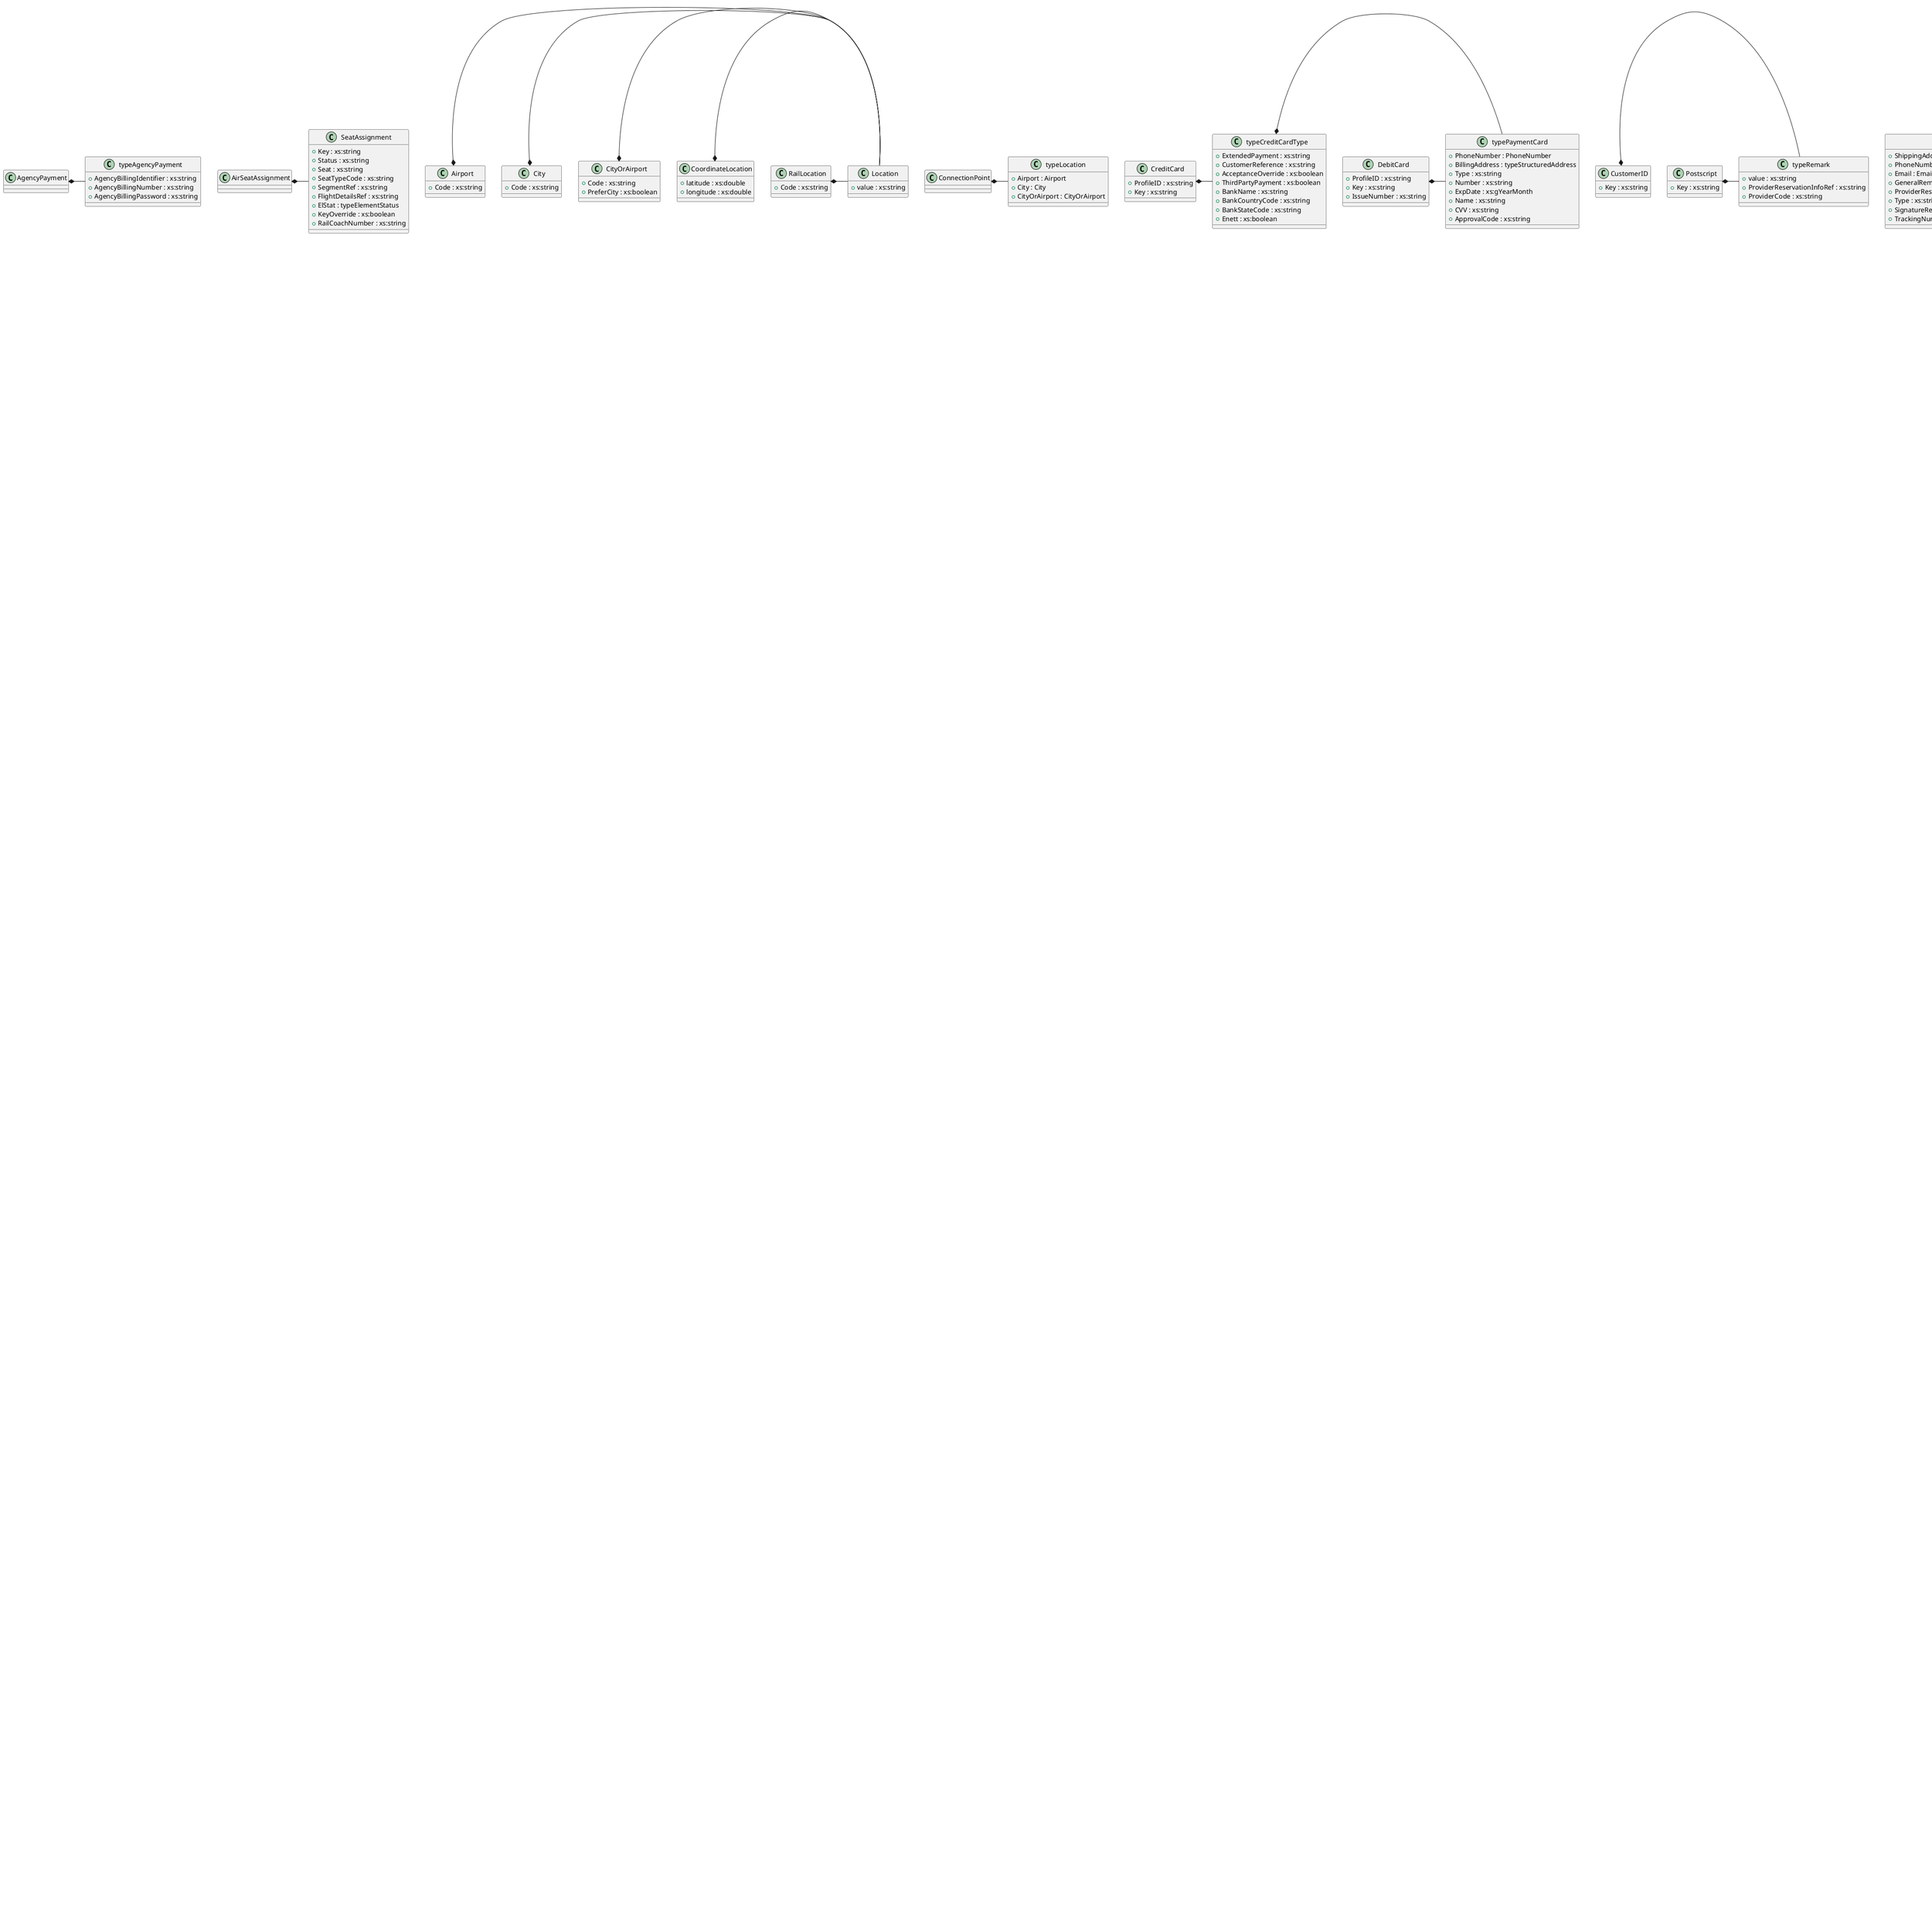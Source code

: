 @startuml

class APIProvider {
    +TransactionType : TransactionType
    +AvailablePseudoCityCode : AvailablePseudoCityCode[]
    +ProviderCode : xs:string
    +SupplierCode : xs:string
    +IATACode : xs:string
}
APIProvider +-- AvailablePseudoCityCode
class AvailablePseudoCityCode {
    +PseudoCityCode : xs:string
}
class ARCPayment {
    +ARCIdentifier : xs:string
    +ARCPassword : xs:string
}
class AccountCode {
    +Code : xs:string
    +ProviderCode : xs:string
    +SupplierCode : xs:string
    +Type : xs:string
}
class AccountInformation {
    +Address : typeStructuredAddress
    +PhoneNumber : PhoneNumber[]
    +AccountName : xs:string
}
class AccountingRemark {
    +ElStat : typeElementStatus
    +KeyOverride : xs:boolean
    +RemarkData : xs:string
    +BookingTravelerRef : xs:string[]
    +Key : xs:string
    +Category : xs:string
    +TypeInGds : xs:string
    +ProviderReservationInfoRef : xs:string
    +ProviderCode : xs:string
    +UseProviderNativeMode : xs:boolean
}
class ActionStatus {
    +ProviderCode : xs:string
    +SupplierCode : xs:string
    +ElStat : typeElementStatus
    +KeyOverride : xs:boolean
    +Remark : Remark
    +Type : xs:string
    +TicketDate : xs:string
    +Key : xs:string
    +ProviderReservationInfoRef : xs:string
    +QueueCategory : xs:string
    +AirportCode : xs:string
    +PseudoCityCode : xs:string
    +AccountCode : xs:string
}
class AddSvc {
    +RFIC : xs:string
    +RFISC : xs:string
    +SvcDescription : xs:string
    +Origin : xs:string
    +Destination : xs:string
    +StartDate : xs:date
}
class AddressRestriction {
    +RequiredField : RequiredField[]
}
class AgencyContactInfo {
    +PhoneNumber : PhoneNumber[]
    +Key : xs:string
}
class AgencyInfo {
    +AgentAction : AgentAction[]
}
class AgencyInformation {
    +Address : typeStructuredAddress
    +Email : Email[]
    +PhoneNumber : PhoneNumber[]
}
class AgencyPayment {
}
AgencyPayment *- typeAgencyPayment
class AgencySellInfo {
    +IataCode : xs:string
    +Country : xs:string
    +CurrencyCode : xs:string
    +ProviderCode : xs:string
    +PseudoCityCode : xs:string
    +CityCode : xs:string
}
class AgentAction {
    +AgentOverride : xs:string
    +ActionType : xs:string
    +AgentCode : xs:string
    +BranchCode : xs:string
    +AgencyCode : xs:string
    +AgentSine : xs:string
    +EventTime : xs:dateTime
}
class AgentIDOverride {
    +SupplierCode : xs:string
    +ProviderCode : xs:string
    +AgentID : xs:string
}
class AgentVoucher {
    +Number : xs:string
}
class AirExchangeInfo {
    +TotalPenaltyTaxInfo : TotalPenaltyTaxInfo
    +PaidTax : typeTax[]
    +TicketFeeInfo : TicketFeeInfo[]
    +Reason : xs:string[]
    +FeeInfo : typeFeeInfo[]
    +TaxInfo : typeTaxInfo[]
    +ExchangeAmount : xs:string
    +BaseFare : xs:string
    +EquivalentBaseFare : xs:string
    +Taxes : xs:string
    +ChangeFee : xs:string
    +ForfeitAmount : xs:string
    +Refundable : xs:boolean
    +Exchangeable : xs:boolean
    +FirstClassUpgrade : xs:boolean
    +TicketByDate : xs:string
    +PricingTag : xs:string
    +EquivalentChangeFee : xs:string
    +EquivalentExchangeAmount : xs:string
    +AddCollection : xs:string
    +ResidualValue : xs:string
    +TotalResidualValue : xs:string
    +OriginalFlightValue : xs:string
    +FlownSegmentValue : xs:string
    +BulkTicketAdvisory : xs:boolean
    +FarePull : typeFarePull
    +PassengerTypeCode : xs:string
    +PassengerCount : xs:integer
    +FormOfRefund : typeFormOfRefund
    +Refund : xs:string
}
AirExchangeInfo +-- TotalPenaltyTaxInfo
class TotalPenaltyTaxInfo {
    +PenaltyTaxInfo : typeTax[]
    +TotalPenaltyTax : xs:string
}
AirExchangeInfo +-- TicketFeeInfo
class TicketFeeInfo {
    +Base : xs:string
    +Tax : xs:string
    +Total : xs:string
}
class AirSearchParameters {
    +NoAdvancePurchase : xs:boolean
    +RefundableFares : xs:boolean
    +NonPenaltyFares : xs:boolean
    +UnRestrictedFares : xs:boolean
}
class AirSeatAssignment {
}
AirSeatAssignment *- SeatAssignment
class Airport {
    +Code : xs:string
}
Airport *- Location
class AppliedProfile {
    +ElStat : typeElementStatus
    +KeyOverride : xs:boolean
    +Key : xs:string
    +TravelerID : xs:string
    +TravelerName : xs:string
    +AccountID : xs:string
    +AccountName : xs:string
    +ImmediateParentID : xs:string
    +ImmediateParentName : xs:string
}
class Auxdata {
    +Entry : Entry[]
}
Auxdata +-- Entry
class Entry {
    +Reason : xs:string
    +Description : xs:string
}
class BSPPayment {
    +BSPIdentifier : xs:string
    +BSPPassword : xs:string
}
class BaseAsyncProviderSpecificResponse {
    +ProviderCode : xs:string
    +MoreResults : xs:boolean
}
class BaseReservation {
    +AccountingRemark : AccountingRemark[]
    +GeneralRemark : GeneralRemark[]
    +Restriction : Restriction[]
    +PassiveInfo : PassiveInfo
    +LocatorCode : xs:string
    +CreateDate : xs:string
    +ModifiedDate : xs:string
    +CustomerNumber : xs:string
}
class BillingPointOfSaleInfo {
    +OriginApplication : xs:string
    +CIDBNumber : xs:integer
}
class BookingDates {
    +CheckInDate : xs:date
    +CheckOutDate : xs:date
}
class BookingSource {
    +Code : xs:string
    +Type : xs:string
}
class BookingTraveler {
    +ElStat : typeElementStatus
    +KeyOverride : xs:boolean
    +Key : xs:string
    +TravelerType : xs:string
    +Age : xs:integer
    +VIP : xs:boolean
    +DOB : xs:date
    +Gender : xs:string
    +Nationality : xs:string
    +EmergencyInfo : xs:string
    +Address : typeStructuredAddress[]
    +DriversLicense : DriversLicense[]
    +AppliedProfile : AppliedProfile[]
    +CustomizedNameData : CustomizedNameData[]
    +TravelComplianceData : TravelComplianceData[]
    +TravelInfo : TravelInfo
    +BookingTravelerName : BookingTravelerName
    +DeliveryInfo : DeliveryInfo[]
    +PhoneNumber : PhoneNumber[]
    +Email : Email[]
    +LoyaltyCard : LoyaltyCard[]
    +DiscountCard : DiscountCard[]
    +SSR : SSR[]
    +NameRemark : NameRemark[]
    +AirSeatAssignment : AirSeatAssignment[]
    +RailSeatAssignment : RailSeatAssignment[]
    +NameNumber : xs:string
}
class BookingTravelerInfo {
    +BookingTravelerName : BookingTravelerName
    +NameRemark : NameRemark
    +DOB : xs:date
    +TravelInfo : TravelInfo
    +Email : Email
    +PhoneNumber : PhoneNumber
    +Address : typeStructuredAddress
    +EmergencyInfo : xs:string
    +DeliveryInfo : DeliveryInfo
    +Age : xs:integer
    +CustomizedNameData : CustomizedNameData
    +AppliedProfile : AppliedProfile
    +Key : xs:string
    +TravelerType : xs:string
    +Gender : xs:string
}
class BookingTravelerInformation {
    +Name : Name
    +BookingTravelerRef : xs:string
}
class BookingTravelerName {
    +Prefix : xs:string
    +First : xs:string
    +Middle : xs:string
    +Last : xs:string
    +Suffix : xs:string
}
class BookingTravelerRef {
    +LoyaltyCardRef : LoyaltyCardRef[]
    +DriversLicenseRef : DriversLicenseRef
    +DiscountCardRef : DiscountCardRef[]
    +PaymentRef : PaymentRef[]
    +Key : xs:string
}
class CabinClass {
    +Type : xs:string
}
class CardRestriction {
    +RequiredField : RequiredField[]
    +Code : xs:string
    +Name : xs:string
}
class Carrier {
    +Code : xs:string
}
class Certificate {
    +Number : xs:string
    +Amount : xs:string
    +DiscountAmount : xs:string
    +DiscountPercentage : xs:integer
    +NotValidBefore : xs:date
    +NotValidAfter : xs:date
}
class Characteristic {
    +SeatType : xs:string
    +SeatDescription : xs:string
    +SeatValue : xs:string
    +SeatValueDescription : xs:string
}
class Check {
    +MICRNumber : xs:string
    +RoutingNumber : xs:string
    +AccountNumber : xs:string
    +CheckNumber : xs:string
}
class City {
    +Code : xs:string
}
City *- Location
class CityOrAirport {
    +Code : xs:string
    +PreferCity : xs:boolean
}
CityOrAirport *- Location
class Commission {
    +Key : xs:string
    +Level : typeCommissionLevel
    +Type : typeCommissionType
    +Modifier : typeCommissionModifier
    +Amount : xs:string
    +Value : xs:string
    +Percentage : xs:string
    +BookingTravelerRef : xs:string
    +CommissionOverride : xs:boolean
}
class CommissionRemark {
    +ElStat : typeElementStatus
    +KeyOverride : xs:boolean
    +ProviderReservationLevel : ProviderReservationLevel
    +PassengerTypeLevel : PassengerTypeLevel[]
    +Key : xs:string
    +ProviderReservationInfoRef : xs:string
    +ProviderCode : xs:string
}
CommissionRemark +-- ProviderReservationLevel
class ProviderReservationLevel {
    +Amount : xs:string
    +Percentage : xs:string
    +CommissionCap : xs:string
}
CommissionRemark +-- PassengerTypeLevel
class PassengerTypeLevel {
    +Amount : xs:string
    +Percentage : xs:string
    +CommissionCap : xs:string
    +TravelerType : xs:string
}
class ConnectionPoint {
}
ConnectionPoint *- typeLocation
class ConsolidatorRemark {
    +ElStat : typeElementStatus
    +KeyOverride : xs:boolean
    +PseudoCityCode : PseudoCityCode[]
    +Key : xs:string
    +ProviderReservationInfoRef : xs:string
    +ProviderCode : xs:string
}
class ContinuityCheckOverride {
    +value : xs:string
    +Key : xs:string
}
class CoordinateLocation {
    +latitude : xs:double
    +longitude : xs:double
}
CoordinateLocation *- Location
class CorporateDiscountID {
    +value : xs:string
    +NegotiatedRateCode : xs:boolean
}
class Credentials {
    +UserId : xs:string
}
class CreditCard {
    +ProfileID : xs:string
    +Key : xs:string
}
CreditCard *- typeCreditCardType
class CreditCardAuth {
    +Key : xs:string
    +PaymentRef : xs:string
    +TransId : xs:string
    +Number : xs:string
    +Amount : xs:string
    +AuthCode : xs:string
    +AuthResultCode : xs:string
    +AVSResultCode : xs:string
    +Message : xs:string
    +ProviderReservationInfoRef : xs:string
    +FormOfPaymentRef : xs:string
}
class CustomProfileInformation {
    +value : xs:string
}
class CustomerID {
    +Key : xs:string
}
CustomerID *- typeRemark
class CustomizedNameData {
    +value : xs:string
    +Key : xs:string
    +ProviderReservationInfoRef : xs:string
}
class DebitCard {
    +ProfileID : xs:string
    +Key : xs:string
    +IssueNumber : xs:string
}
DebitCard *- typePaymentCard
class DeliveryInfo {
    +ShippingAddress : ShippingAddress
    +PhoneNumber : PhoneNumber
    +Email : Email
    +GeneralRemark : GeneralRemark[]
    +ProviderReservationInfoRef : ProviderReservationInfoRef[]
    +Type : xs:string
    +SignatureRequired : xs:string
    +TrackingNumber : xs:string
}
DeliveryInfo +-- ShippingAddress
class ShippingAddress {
}
ShippingAddress *- typeStructuredAddress
class DirectPayment {
    +Text : xs:string
}
class DiscountCard {
    +ElStat : typeElementStatus
    +KeyOverride : xs:boolean
    +Key : xs:string
    +Code : xs:string
    +Description : xs:string
    +Number : xs:string
}
class DiscountCardRef {
    +Key : xs:string
}
class Distance {
    +Units : xs:string
    +Value : xs:integer
    +Direction : xs:string
}
class DriversLicense {
    +ElStat : typeElementStatus
    +KeyOverride : xs:boolean
    +Key : xs:string
    +LicenseNumber : xs:string
}
class DriversLicenseRef {
    +Key : xs:string
}
class Email {
    +ElStat : typeElementStatus
    +KeyOverride : xs:boolean
    +ProviderReservationInfoRef : ProviderReservationInfoRef[]
    +Key : xs:string
    +Type : xs:string
    +Comment : xs:string
    +EmailID : xs:string
}
class EmailNotification {
    +EmailRef : xs:string[]
    +Recipients : xs:string
}
class Endorsement {
    +Value : xs:string
}
class EnettVan {
    +MinPercentage : xs:nonNegativeInteger
    +MaxPercentage : xs:nonNegativeInteger
    +ExpiryDays : xs:duration
    +MultiUse : xs:boolean
}
class ExchangedCoupon {
    +TicketNumber : xs:string
    +CouponNumber : xs:string
}
class FileFinishingInfo {
    +ShopInformation : ShopInformation
    +PolicyInformation : PolicyInformation[]
    +AccountInformation : AccountInformation
    +AgencyInformation : AgencyInformation
    +TravelerInformation : TravelerInformation[]
    +CustomProfileInformation : CustomProfileInformation
}
class FormOfPayment {
    +CreditCard : CreditCard
    +DebitCard : DebitCard
    +EnettVan : EnettVan
    +ElStat : typeElementStatus
    +KeyOverride : xs:boolean
    +Certificate : Certificate
    +TicketNumber : TicketNumber
    +Check : Check
    +Requisition : Requisition
    +MiscFormOfPayment : MiscFormOfPayment
    +AgencyPayment : AgencyPayment
    +UnitedNations : UnitedNations
    +DirectPayment : DirectPayment
    +AgentVoucher : AgentVoucher
    +PaymentAdvice : PaymentAdvice
    +ProviderReservationInfoRef : typeFormOfPaymentPNRReference[]
    +SegmentRef : typeGeneralReference[]
    +BSPPayment : BSPPayment
    +ARCPayment : ARCPayment
    +Key : xs:string
    +Type : xs:string
    +FulfillmentType : xs:string
    +FulfillmentLocation : xs:string
    +FulfillmentIDType : typeFulfillmentIDType
    +FulfillmentIDNumber : xs:string
    +IsAgentType : xs:boolean
    +AgentText : xs:string
    +ReuseFOP : xs:string
    +ExternalReference : xs:string
    +Reusable : xs:boolean
    +ProfileID : xs:string
    +ProfileKey : xs:string
}
class FormOfPaymentRef {
    +Key : xs:string
}
class FormattedTextTextType {
    +value : xs:string
    +Formatted : xs:boolean
    +Language : xs:language
    +TextFormat : xs:NMTOKEN
}
class GeneralRemark {
    +ProviderCode : xs:string
    +SupplierCode : xs:string
    +ElStat : typeElementStatus
    +KeyOverride : xs:boolean
    +RemarkData : xs:string
    +BookingTravelerRef : xs:string[]
    +Key : xs:string
    +Category : xs:string
    +TypeInGds : xs:string
    +SupplierType : typeProduct
    +ProviderReservationInfoRef : xs:string
    +Direction : typeDirection
    +CreateDate : xs:dateTime
    +UseProviderNativeMode : xs:boolean
}
class Group {
    +ElStat : typeElementStatus
    +KeyOverride : xs:boolean
    +Name : Name
    +DeliveryInfo : DeliveryInfo
    +PhoneNumber : PhoneNumber[]
    +SSRRef : SSRRef[]
    +Address : typeStructuredAddress
    +BookingTravelerRef : BookingTravelerRef[]
    +Key : xs:string
    +TravelerType : xs:string
    +GroupSize : xs:positiveInteger
}
Group +-- Name
class Name {
    +value : xs:string
}
Group +-- SSRRef
class SSRRef {
    +Key : xs:string
}
Group +-- BookingTravelerRef
class BookingTravelerRef {
    +Key : xs:string
}
class Guarantee {
    +ElStat : typeElementStatus
    +KeyOverride : xs:boolean
    +CreditCard : CreditCard
    +OtherGuaranteeInfo : OtherGuaranteeInfo
    +Type : xs:string
    +Key : xs:string
    +ReuseFOP : xs:string
    +ExternalReference : xs:string
    +Reusable : xs:boolean
}
class GuaranteeType {
    +value : xs:string
}
class HostToken {
    +ElStat : typeElementStatus
    +KeyOverride : xs:boolean
    +value : xs:string
    +Host : xs:string
    +Key : xs:string
}
class HostTokenList {
    +HostToken : HostToken[]
}
class IncludedInBase {
    +Amount : xs:string
}
class IndustryStandardSSR {
    +Code : xs:string
}
class InvoiceData {
    +BookingTravelerInformation : BookingTravelerInformation[]
    +Key : xs:string
    +InvoiceNumber : xs:string
    +IssueDate : xs:dateTime
    +ProviderReservationInfoRef : xs:string
}
class InvoiceRemark {
    +AirSegmentRef : typeSegmentRef
    +HotelReservationRef : typeNonAirReservationRef
    +VehicleReservationRef : typeNonAirReservationRef
    +PassiveSegmentRef : typeSegmentRef
}
InvoiceRemark *- typeAssociatedRemark
class KeyMapping {
    +ElementName : xs:string
    +OriginalKey : xs:string
    +NewKey : xs:string
}
class Keyword {
}
Keyword *- typeKeyword
class LinkedUniversalRecord {
    +ElStat : typeElementStatus
    +KeyOverride : xs:boolean
    +LocatorCode : xs:string
    +Key : xs:string
}
class Location {
    +value : xs:string
}
class LocationAddress {
}
LocationAddress *- typeStructuredAddress
class LocatorCode {
    +value : xs:string
}
class LoyaltyCard {
    +ProviderReservationSpecificInfo : typeProviderReservationSpecificInfo[]
    +ElStat : typeElementStatus
    +KeyOverride : xs:boolean
    +Key : xs:string
    +SupplierCode : xs:string
    +AllianceLevel : xs:string
    +MembershipProgram : xs:string
    +CardNumber : xs:string
    +Status : xs:string
    +MembershipStatus : xs:string
    +FreeText : xs:string
    +SupplierType : typeProduct
    +Level : xs:string
    +PriorityCode : xs:string
    +VendorLocationRef : xs:string
}
class LoyaltyCardRef {
    +Key : xs:string
}
class LoyaltyProgram {
    +ElStat : typeElementStatus
    +KeyOverride : xs:boolean
    +Key : xs:string
    +SupplierCode : xs:string
    +AllianceLevel : xs:string
    +MembershipProgram : xs:string
    +Level : xs:string
}
class MCO {
    +FormOfPayment : FormOfPayment[]
    +Endorsement : Endorsement
    +MCOExchangeInfo : MCOExchangeInfo
    +MCOFeeInfo : MCOFeeInfo
    +MCORemark : MCORemark[]
    +MCOPriceData : MCOPriceData
    +StockControl : StockControl[]
    +MCOText : MCOText[]
    +TicketType : xs:string
    +TicketNumber : xs:string
    +MCOIssued : xs:boolean
    +MCOIssueDate : xs:dateTime
    +MCODocNum : xs:string
    +IssueReasonCode : xs:string
    +PlatingCarrier : xs:string
    +TourOperator : xs:string
    +Location : xs:string
    +TourCode : xs:string
    +ProviderCode : xs:string
    +ProviderLocatorCode : xs:string
    +PseudoCityCode : xs:string
    +ExpiryDate : xs:date
}
MCO *- MCOInformation
class MCOExchangeInfo {
    +FormOfPayment : FormOfPayment
    +ExchangedCoupon : ExchangedCoupon[]
    +OriginalTicketNumber : xs:string
    +OriginalCityCode : xs:string
    +OriginalTicketDate : xs:date
    +IATACode : xs:string
}
class MCOFeeInfo {
    +Amount : xs:string
    +Percentage : xs:string
    +FeeAppliesToInd : xs:string
}
class MCOInformation {
    +PassengerInfo : PassengerInfo[]
    +MCONumber : xs:string
    +Status : xs:string
    +MCOType : xs:string
}
class MCOPriceData {
    +TaxInfo : typeTaxInfo[]
    +Commission : Commission
    +MCOAmount : xs:string
    +MCOEquivalentFare : xs:string
    +MCOTotalAmount : xs:string
}
MCOPriceData +-- Commission
class Commission {
    +Amount : xs:string
    +Percentage : xs:string
}
class MCORemark {
    +value : xs:string
    +AdditionalRmk : xs:boolean
}
class MCOText {
    +Type : xs:string
}
MCOText *- typeFreeFormText
class MarketingInformation {
    +Text : xs:string[]
}
class MealRequest {
    +Type : xs:string
}
class MediaItem {
    +caption : xs:string
    +height : xs:nonNegativeInteger
    +width : xs:nonNegativeInteger
    +type : xs:string
    +url : xs:anyURI
    +icon : xs:anyURI
    +sizeCode : typeResponseImageSize
}
class MetaData {
    +Key : xs:string
    +Value : xs:string
}
class MiscFormOfPayment {
    +CreditCardType : xs:string
    +CreditCardNumber : xs:string
    +ExpDate : xs:gYearMonth
    +Text : xs:string
    +Category : xs:string
    +AcceptanceOverride : xs:boolean
}
enum ModificationType {
    AddSegment = AddSegment
    RemoveSegment = RemoveSegment
    ReplaceSegment = ReplaceSegment
    AddPassenger = AddPassenger
    RemovePassenger = RemovePassenger
    OptionsOnly = OptionsOnly
    Other = Other
}
class Name {
    +Prefix : xs:string
    +First : xs:string
    +Middle : xs:string
    +Last : xs:string
    +Suffix : xs:string
    +TravelerProfileId : xs:integer
}
class NameOverride {
    +First : xs:string
    +Last : xs:string
    +Age : xs:integer
}
class NameRemark {
    +ElStat : typeElementStatus
    +KeyOverride : xs:boolean
    +RemarkData : xs:string
    +ProviderReservationInfoRef : ProviderReservationInfoRef[]
    +Key : xs:string
    +Category : xs:string
}
class NextResultReference {
    +value : xs:string
    +ProviderCode : xs:string
}
class OSI {
    +ElStat : typeElementStatus
    +KeyOverride : xs:boolean
    +Key : xs:string
    +Carrier : xs:string
    +Code : xs:string
    +Text : xs:string
    +ProviderReservationInfoRef : xs:string
    +ProviderCode : xs:string
}
class OperatedBy {
    +value : xs:string
}
enum OptionalServiceApplicabilityType {
    Itinerary = Itinerary
    Passenger = Passenger
    Segment = Segment
    PassengerSegment = PassengerSegment
    PassengerOD = PassengerOD
    Other = Other
}
class OptionalServiceApplicationLimitType {
    +ApplicableLevel : OptionalServiceApplicabilityType
    +ProviderDefinedApplicableLevels : xs:string
    +MaximumQuantity : xs:positiveInteger
    +MinimumQuantity : xs:positiveInteger
}
class OtherGuaranteeInfo {
    +value : xs:string
    +Type : xs:string
}
class OverridePCC {
    +ProviderCode : xs:string
    +PseudoCityCode : xs:string
}
class OwnershipChange {
    +OwningPCC : xs:string
}
class PassengerInfo {
    +Name : Name
    +BookingTravelerRef : xs:string
    +PassengerType : xs:string
}
class PassiveInfo {
    +TicketNumber : xs:string[]
    +ConfirmationNumber : xs:string[]
    +Commission : Commission
    +ProviderCode : xs:string
    +ProviderLocatorCode : xs:string
    +SupplierCode : xs:string
    +SupplierLocatorCode : xs:string
}
class Payment {
    +ElStat : typeElementStatus
    +KeyOverride : xs:boolean
    +Key : xs:string
    +Type : xs:string
    +FormOfPaymentRef : xs:string
    +BookingTravelerRef : xs:string
    +Amount : xs:string
    +AmountType : xs:string
    +ApproximateAmount : xs:string
    +Status : xs:string
}
class PaymentAdvice {
    +Type : xs:string
    +DocumentNumber : xs:string
    +IssueDate : xs:date
    +IssueCity : xs:string
    +OriginalFOP : xs:string
}
class PaymentRef {
    +Key : xs:string
}
class PaymentRestriction {
    +CardRestriction : CardRestriction[]
    +AddressRestriction : AddressRestriction
}
class Penalty {
    +CancelRefund : xs:boolean
    +NonRefundable : xs:boolean
    +NonExchangeable : xs:boolean
    +CancelationPenalty : xs:boolean
    +ReissuePenalty : xs:boolean
    +NonReissuePenalty : xs:boolean
    +TicketRefundPenalty : xs:boolean
    +ChargeApplicable : xs:boolean
    +ChargePortion : xs:boolean
    +PenaltyAmount : xs:string
}
class PermittedProviders {
    +Provider : Provider
}
class PersonalGeography {
    +CountryCode : xs:string
    +StateProvinceCode : xs:string
    +CityCode : xs:string
}
class PhoneNumber {
    +ElStat : typeElementStatus
    +KeyOverride : xs:boolean
    +ProviderReservationInfoRef : ProviderReservationInfoRef[]
    +Key : xs:string
    +Type : xs:string
    +Location : xs:string
    +CountryCode : xs:string
    +AreaCode : xs:string
    +Number : xs:string
    +Extension : xs:string
    +Text : xs:string
}
class PointOfCommencement {
    +CityOrAirportCode : xs:string
    +Time : xs:string
}
class PointOfSale {
    +ProviderCode : xs:string
    +PseudoCityCode : xs:string
    +Key : xs:string
    +IATA : xs:string
}
class PolicyInformation {
    +ReasonCode : ReasonCode
    +Type : typePolicy
    +Name : xs:string
    +OutOfPolicy : xs:boolean
    +SegmentRef : xs:string
}
PolicyInformation +-- ReasonCode
class ReasonCode {
    +OutOfPolicy : xs:string
    +PurposeOfTrip : xs:string
    +Remark : Remark
}
class Postscript {
    +Key : xs:string
}
Postscript *- typeRemark
class PriceMatchError {
    +ErrorMessage : xs:string
    +VendorCode : xs:string
    +HotelChain : xs:string
    +HotelCode : xs:string
    +ReqBase : xs:decimal
    +RspBase : xs:decimal
    +BaseDiff : xs:decimal
    +ReqTotal : xs:decimal
    +RspTotal : xs:decimal
    +TotalDiff : xs:decimal
}
class Provider {
    +Code : xs:string
}
class ProviderARNKSegment {
    +PreviousSegment : PreviousSegment
    +NextSegment : NextSegment
    +Key : xs:string
    +ProviderReservationInfoRef : xs:string
    +ProviderSegmentOrder : xs:integer
}
ProviderARNKSegment +-- PreviousSegment
class PreviousSegment {
    +AirSegmentRef : typeSegmentRef
    +HotelReservationRef : typeNonAirReservationRef
    +VehicleReservationRef : typeNonAirReservationRef
    +PassiveSegmentRef : typeSegmentRef
}
ProviderARNKSegment +-- NextSegment
class NextSegment {
    +AirSegmentRef : typeSegmentRef
    +HotelReservationRef : typeNonAirReservationRef
    +VehicleReservationRef : typeNonAirReservationRef
    +PassiveSegmentRef : typeSegmentRef
}
class ProviderReservationDetail {
}
ProviderReservationDetail *- typeProviderReservationDetail
class ProviderReservationInfoRef {
    +Key : xs:string
}
class PseudoCityCode {
    +value : xs:string
}
class QueuePlace {
    +PseudoCityCode : xs:string
    +QueueSelector : QueueSelector[]
}
class QueueSelector {
    +Queue : xs:string
    +Category : xs:string
    +DateRange : xs:string
}
class RailLocation {
    +Code : xs:string
}
RailLocation *- Location
class RailSeatAssignment {
    +ElStat : typeElementStatus
    +KeyOverride : xs:boolean
    +Characteristic : Characteristic[]
    +Key : xs:string
    +Status : xs:string
    +Seat : xs:string
    +RailSegmentRef : xs:string
    +CoachNumber : xs:string
}
class ReferencePoint {
    +value : xs:string
}
class RefundRemark {
    +RemarkData : xs:string
}
class Remark {
    +value : xs:string
    +Key : xs:string
}
class RequestKeyMappings {
    +KeyMapping : KeyMapping[]
}
class RequiredField {
    +Name : xs:string
}
class Requisition {
    +Number : xs:string
    +Category : xs:string
    +Type : xs:string
}
class ReservationName {
    +BookingTravelerRef : BookingTravelerRef
    +NameOverride : NameOverride
}
class ResponseMessage {
    +ProviderCode : xs:string
    +SupplierCode : xs:string
    +value : xs:string
    +Code : xs:integer
    +Type : xs:string
}
class Restriction {
    +Operation : xs:string
    +Reason : xs:string
}
class ReviewBooking {
    +ElStat : typeElementStatus
    +KeyOverride : xs:boolean
    +Key : xs:string
    +Queue : xs:integer
    +QueueCategory : xs:string
    +DateTime : xs:dateTime
    +PseudoCityCode : xs:string
    +ProviderCode : xs:string
    +ProviderReservationInfoRef : xs:string
    +Remarks : xs:string
}
class RoleInfo {
    +Id : xs:string
    +Name : xs:string
    +Source : xs:string
    +Description : xs:string
}
class SSR {
    +Key : xs:string
    +SegmentRef : xs:string
    +PassiveSegmentRef : xs:string
    +ProviderReservationInfoRef : xs:string
    +Type : xs:string
    +Status : xs:string
    +FreeText : xs:string
    +Carrier : xs:string
    +CarrierSpecificText : xs:string
    +Description : xs:string
    +ProviderDefinedType : xs:string
    +SSRRuleRef : xs:string
    +URL : xs:anyURI
    +ElStat : typeElementStatus
    +KeyOverride : xs:boolean
    +ProfileID : xs:string
    +ProfileSecureFlightDocKey : xs:string
}
class SSRInfo {
    +SSR : SSR
    +BookingTravelerRef : xs:string[]
}
class SearchEvent {
    +Type : typeEventType
}
SearchEvent *- typeTimeRange
class SearchPassenger {
    +Key : xs:string
}
SearchPassenger *- typePassengerType
class SearchTicketing {
    +TicketStatus : xs:string
    +ReservationStatus : xs:string
    +TicketDate : xs:date
}
class SeatAssignment {
    +Key : xs:string
    +Status : xs:string
    +Seat : xs:string
    +SeatTypeCode : xs:string
    +SegmentRef : xs:string
    +FlightDetailsRef : xs:string
    +ElStat : typeElementStatus
    +KeyOverride : xs:boolean
    +RailCoachNumber : xs:string
}
class SeatAttribute {
    +Value : xs:string
}
class SeatAttributes {
    +SeatAttribute : SeatAttribute[]
}
class Segment {
    +ElStat : typeElementStatus
    +KeyOverride : xs:boolean
    +SegmentRemark : SegmentRemark[]
    +Key : xs:string
    +Status : xs:string
    +Passive : xs:boolean
    +TravelOrder : xs:integer
    +ProviderSegmentOrder : xs:integer
}
class SegmentRemark {
    +value : xs:string
    +Key : xs:string
}
class SellMessage {
    +value : xs:string
}
class ServiceData {
    +SeatAttributes : SeatAttributes
    +CabinClass : CabinClass
    +SSRRef : typeKeyBasedReference[]
    +Data : xs:string
    +AirSegmentRef : xs:string
    +BookingTravelerRef : xs:string
    +StopOver : xs:boolean
    +TravelerType : xs:string
    +EMDSummaryRef : xs:string
    +EMDCouponRef : xs:string
}
class ServiceFeeInfo {
    +FormOfPayment : FormOfPayment
    +ServiceFeeTaxInfo : ServiceFeeTaxInfo[]
    +CreditCardAuth : CreditCardAuth
    +Payment : Payment
    +Status : typeStatus
    +Description : xs:string
    +Key : xs:string
    +Confirmation : xs:string
    +TicketNumber : xs:string
    +BookingTravelerRef : xs:string
    +ProviderReservationInfoRef : xs:string
    +PassiveProviderReservationInfoRef : xs:string
    +TotalAmount : xs:string
    +BaseAmount : xs:string
    +Taxes : xs:string
    +ElStat : typeElementStatus
    +KeyOverride : xs:boolean
    +BookingTravelerName : xs:string
}
class ServiceFeeTaxInfo {
    +Category : xs:string
    +Amount : xs:string
}
class ServiceInfo {
    +Description : xs:string[]
    +MediaItem : MediaItem[]
}
class ServiceRuleType {
    +ApplicationRules : ApplicationRules
    +ApplicationLevel : ApplicationLevel
    +ModifyRules : ModifyRules
    +SecondaryTypeRules : SecondaryTypeRules
    +Remarks : FormattedTextTextType[]
    +Key : xs:string
}
ServiceRuleType +-- ApplicationRules
class ApplicationRules {
    +RequiredForAllTravelers : xs:boolean
    +RequiredForAllSegments : xs:boolean
    +RequiredForAllSegmentsInOD : xs:boolean
    +UnselectedOptionRequired : xs:boolean
    +SecondaryOptionCodeRequired : xs:boolean
}
ServiceRuleType +-- ApplicationLevel
class ApplicationLevel {
    +ApplicationLimits : ApplicationLimits
    +ServiceData : ServiceData[]
    +ApplicableLevels : OptionalServiceApplicabilityType[]
    +ProviderDefinedApplicableLevels : xs:string
}
ApplicationLevel +-- ApplicationLimits
class ApplicationLimits {
    +ApplicationLimit : OptionalServiceApplicationLimitType[]
}
ServiceRuleType +-- ModifyRules
class ModifyRules {
    +ModifyRule : ModifyRule[]
    +SupportedModifications : ModificationType[]
    +ProviderDefinedModificationType : xs:string
}
ModifyRules +-- ModifyRule
class ModifyRule {
    +Modification : ModificationType
    +AutomaticallyAppliedOnAdd : xs:boolean
    +CanDelete : xs:boolean
    +CanAdd : xs:boolean
    +Refundable : xs:boolean
    +ProviderDefinedModificationType : xs:string
}
ServiceRuleType +-- SecondaryTypeRules
class SecondaryTypeRules {
    +SecondaryTypeRule : SecondaryTypeRule[]
}
SecondaryTypeRules +-- SecondaryTypeRule
class SecondaryTypeRule {
    +ApplicationLimit : OptionalServiceApplicationLimitType[]
    +SecondaryType : xs:string
}
class ShopInformation {
    +SearchRequest : SearchRequest[]
    +FlightsOffered : FlightsOffered[]
    +CabinShopped : xs:string
    +CabinSelected : xs:string
    +LowestFareOffered : xs:string
}
ShopInformation +-- SearchRequest
class SearchRequest {
    +Origin : xs:string
    +Destination : xs:string
    +DepartureTime : xs:string
    +ClassOfService : xs:string
}
ShopInformation +-- FlightsOffered
class FlightsOffered {
    +Origin : xs:string
    +Destination : xs:string
    +DepartureTime : xs:string
    +TravelOrder : xs:int
    +Carrier : xs:string
    +FlightNumber : xs:string
    +ClassOfService : xs:string
    +StopOver : xs:boolean
    +Connection : xs:boolean
}
class SimpleName {
    +value : xs:string
}
class SpecialEquipment {
    +ElStat : typeElementStatus
    +KeyOverride : xs:boolean
    +Key : xs:string
    +Type : xs:string
}
class State {
    +value : xs:string
}
class StockControl {
    +Type : xs:string
    +Number : xs:string
}
class SupplierLocator {
    +SegmentRef : typeGeneralReference[]
    +SupplierCode : xs:string
    +SupplierLocatorCode : xs:string
    +ProviderReservationInfoRef : xs:string
    +CreateDateTime : xs:dateTime
}
class TaxDetail {
    +Amount : xs:string
    +OriginAirport : xs:string
    +DestinationAirport : xs:string
    +CountryCode : xs:string
    +FareInfoRef : xs:string
}
class TerminalSessionInfo {
    +value : xs:string
}
class ThirdPartyInformation {
    +ElStat : typeElementStatus
    +KeyOverride : xs:boolean
    +SegmentRef : typeGeneralReference[]
    +ThirdPartyCode : xs:string
    +ThirdPartyLocatorCode : xs:string
    +ThirdPartyName : xs:string
    +ProviderReservationInfoRef : xs:string
    +Key : xs:string
}
class TicketNumber {
    +value : xs:string
}
class TransactionType {
    +Air : Air
    +Hotel : typeTransactionsAllowed
    +Rail : typeTransactionsAllowed
    +Vehicle : typeTransactionsAllowed
    +Passive : typeBookingTransactionsAllowed
    +BackgroundPassive : typeBookingTransactionsAllowed
}
TransactionType +-- Air
class Air {
    +Tier : xs:int
    +DaysEnabled : xs:boolean
    +WeekendsEnabled : xs:boolean
    +AirportsEnabled : xs:boolean
    +ODEnabled : xs:boolean
    +OneWayShop : xs:boolean
    +FlexExplore : xs:boolean
    +RapidRepriceEnabled : xs:boolean
    +ReturnUpsellFare : xs:boolean
}
Air *- typeTransactionsAllowed
class TravelComplianceData {
    +ElStat : typeElementStatus
    +KeyOverride : xs:boolean
    +PolicyCompliance : PolicyCompliance[]
    +ContractCompliance : ContractCompliance[]
    +PreferredSupplier : PreferredSupplier[]
    +Key : xs:string
    +AirSegmentRef : xs:string
    +PassiveSegmentRef : xs:string
    +RailSegmentRef : xs:string
    +ReservationLocatorRef : xs:string
}
TravelComplianceData +-- PolicyCompliance
class PolicyCompliance {
    +InPolicy : xs:boolean
    +PolicyToken : xs:string
}
TravelComplianceData +-- ContractCompliance
class ContractCompliance {
    +InContract : xs:boolean
    +ContractToken : xs:string
}
TravelComplianceData +-- PreferredSupplier
class PreferredSupplier {
    +Preferred : xs:boolean
    +ProfileType : typeProfileType
}
class TravelInfo {
    +TripName : xs:string
    +TravelPurpose : xs:string
}
class TravelSegment {
    +Origin : xs:string
    +Destination : xs:string
    +DepartureTime : xs:string
    +ArrivalTime : xs:string
}
TravelSegment *- Segment
class TravelerInformation {
    +EmergencyContact : EmergencyContact
    +HomeAirport : xs:string
    +VisaExpirationDate : xs:date
    +BookingTravelerRef : xs:string
}
TravelerInformation +-- EmergencyContact
class EmergencyContact {
    +PhoneNumber : PhoneNumber
    +Name : xs:string
    +Relationship : xs:string
}
class TravelerType {
    +Code : xs:string
}
enum URTicketStatus {
    Ticketed = Ticketed
    Unticketed = Unticketed
    Partially Ticketed = Partially Ticketed
    Not Applicable = Not Applicable
}
class UnassociatedRemark {
    +ElStat : typeElementStatus
    +KeyOverride : xs:boolean
    +Key : xs:string
}
UnassociatedRemark *- typeRemarkWithTravelerRef
class UnitedNations {
    +Number : xs:string
}
class VendorLocation {
}
VendorLocation *- typeVendorLocation
class XMLRemark {
    +ElStat : typeElementStatus
    +KeyOverride : xs:boolean
    +value : xs:string
    +Key : xs:string
    +Category : xs:string
}
enum typeAdjustmentTarget {
    Base = Base
    Total = Total
    Other = Other
}
enum typeAdjustmentType {
    Amount = Amount
    Percentage = Percentage
}
class typeAgencyHierarchyLongReference {
    +ProfileVersion : xs:int
    +ProfileName : xs:string
}
typeAgencyHierarchyLongReference *- typeAgencyHierarchyReference
class typeAgencyHierarchyReference {
    +ProfileID : xs:integer
    +ProfileType : typeAgencyProfileLevel
}
class typeAgencyPayment {
    +AgencyBillingIdentifier : xs:string
    +AgencyBillingNumber : xs:string
    +AgencyBillingPassword : xs:string
}
enum typeAgencyProfileLevel {
    Agency = Agency
    Branch = Branch
    BranchGroup = BranchGroup
    Agent = Agent
}
class typeAgentInfo {
    +value : xs:string
}
class typeAssociatedRemark {
    +ElStat : typeElementStatus
    +KeyOverride : xs:boolean
    +Key : xs:string
}
typeAssociatedRemark *- typeRemarkWithTravelerRef
class typeAssociatedRemarkWithSegmentRef {
    +SegmentRef : xs:string
}
typeAssociatedRemarkWithSegmentRef *- typeAssociatedRemark
class typeBookingTransactionsAllowed {
    +BookingEnabled : xs:boolean
}
enum typeCommissionLevel {
    Recalled = Recalled
    Fare = Fare
    Penalty = Penalty
}
enum typeCommissionModifier {
    FarePercent = FarePercent
    FareAmount = FareAmount
    CommissionAmount = CommissionAmount
    LessStandardCommission = LessStandardCommission
    StandardPlusSupplementaryPercent = StandardPlusSupplementaryPercent
    SupplementaryPercent = SupplementaryPercent
    SupplementaryAmount = SupplementaryAmount
}
enum typeCommissionType {
    Flat = Flat
    PercentBase = PercentBase
    PercentTotal = PercentTotal
}
class typeCreditCardType {
    +ExtendedPayment : xs:string
    +CustomerReference : xs:string
    +AcceptanceOverride : xs:boolean
    +ThirdPartyPayment : xs:boolean
    +BankName : xs:string
    +BankCountryCode : xs:string
    +BankStateCode : xs:string
    +Enett : xs:boolean
}
typeCreditCardType *- typePaymentCard
class typeDateRange {
    +StartDate : xs:date
    +EndDate : xs:date
}
enum typeDirection {
    Incoming = Incoming
    Outgoing = Outgoing
}
enum typeDistance {
    MI = MI
    KM = KM
}
enum typeDoorCount {
    TwoToThreeDoors = TwoToThreeDoors
    TwoToFourDoors = TwoToFourDoors
    FourToFiveDoors = FourToFiveDoors
}
enum typeElement {
    Payment = Payment
    CreditCardAuthorization = CreditCardAuthorization
    DeliveryInfo = DeliveryInfo
    FormOfPayment = FormOfPayment
    ActionStatus = ActionStatus
    OSI = OSI
    GeneralRemark = GeneralRemark
    UnassociatedRemark = UnassociatedRemark
    AccountingRemark = AccountingRemark
    PostScript = PostScript
    AirReservationAirSegmentUpdate = AirReservationAirSegmentUpdate
    AirSegment = AirSegment
    PhoneNumber = PhoneNumber
    Email = Email
    LoyaltyCard = LoyaltyCard
    SSR = SSR
    SeatAssignment = SeatAssignment
    SpecificSeatAssignment = SpecificSeatAssignment
    AutoSeatAssignment = AutoSeatAssignment
    AirPricingInfo = AirPricingInfo
    VehicleSpecialRequest = VehicleSpecialRequest
    SpecialEquipment = SpecialEquipment
    XMLRemark = XMLRemark
    Address = Address
    TicketingModifiers = TicketingModifiers
    Guarantee = Guarantee
    DeliveryAddress = DeliveryAddress
    ServiceFeeInfo = ServiceFeeInfo
    LinkedUniversalRecord = LinkedUniversalRecord
    NameRemark = NameRemark
    PassiveSegment = PassiveSegment
    PaymentInformation = PaymentInformation
    CustomerID = CustomerID
    DriversLicense = DriversLicense
    AssociatedRemark = AssociatedRemark
    CollectionAddress = CollectionAddress
    HotelSpecialRequest = HotelSpecialRequest
    CorporateDiscountID = CorporateDiscountID
    CommissionRemark = CommissionRemark
    PocketItineraryRemark = PocketItineraryRemark
    CustomizedNameData = CustomizedNameData
    InvoiceRemark = InvoiceRemark
    ThirdPartyInformation = ThirdPartyInformation
    TravelCompliance = TravelCompliance
    ReviewBooking = ReviewBooking
    ConsolidatorRemark = ConsolidatorRemark
    BookingTraveler = BookingTraveler
    AppliedProfile = AppliedProfile
    TripName = TripName
    TravelPurpose = TravelPurpose
    BookingConfirmation = BookingConfirmation
    Brand = Brand
}
enum typeElementStatus {
    A = A
    M = M
    C = C
}
class typeErrorInfo {
    +Code : xs:string
    +Service : xs:string
    +Type : xs:string
    +Description : xs:string
    +TransactionId : xs:string
    +TraceId : xs:string
    +CommandHistory : xs:string
    +Auxdata : Auxdata
    +StackTrace : xs:string
}
enum typeEventType {
    Create = Create
    Cancel = Cancel
    Ticket = Ticket
    Refund = Refund
    Exchange = Exchange
    Void = Void
}
enum typeFarePull {
    ReverseOfOriginDestination = ReverseOfOriginDestination
    SameAsOriginDestination = SameAsOriginDestination
}
class typeFeeInfo {
    +ProviderCode : xs:string
    +SupplierCode : xs:string
    +ElStat : typeElementStatus
    +KeyOverride : xs:boolean
    +TaxInfoRef : TaxInfoRef[]
    +IncludedInBase : IncludedInBase
    +BaseAmount : xs:string
    +Description : xs:string
    +SubCode : xs:string
    +Key : xs:string
    +Amount : xs:string
    +Code : xs:string
    +FeeToken : xs:string
    +PaymentRef : xs:string
    +BookingTravelerRef : xs:string
    +PassengerTypeCode : xs:string
    +Text : xs:string
}
typeFeeInfo +-- TaxInfoRef
class TaxInfoRef {
    +Key : xs:string
}
class typeFlexibleTimeSpec {
    +SearchExtraDays : SearchExtraDays
}
typeFlexibleTimeSpec *- typeTimeSpec
typeFlexibleTimeSpec +-- SearchExtraDays
class SearchExtraDays {
    +DaysBefore : xs:int
    +DaysAfter : xs:int
}
class typeFormOfPaymentPNRReference {
    +Key : xs:string
    +ProviderReservationLevel : xs:boolean
}
enum typeFormOfRefund {
    MCO = MCO
    FormOfPayment = FormOfPayment
}
class typeFreeFormText {
    +value : xs:string
}
enum typeFuel {
    Petrol = Petrol
    Diesel = Diesel
    Hybrid = Hybrid
    Electric = Electric
    LPGCNG = LPGCNG
    Hydrogen = Hydrogen
    MultiFuel = MultiFuel
    Ethanol = Ethanol
}
enum typeFulfillmentIDType {
    Bahn Card = Bahn Card
    Credit Card = Credit Card
    Euro Cheque Card = Euro Cheque Card
    Collection Reference = Collection Reference
}
enum typeFulfillmentType {
    Kiosk = Kiosk
    Travel Agency = Travel Agency
    Courier = Courier
    Standard Mail = Standard Mail
    Ticketless = Ticketless
    Ticket Office = Ticket Office
    Express Mail = Express Mail
    Corporate Kiosk = Corporate Kiosk
    Train Station Service Desk = Train Station Service Desk
    Direct Printing of Ticket = Direct Printing of Ticket
    Printing of Ticket at Home = Printing of Ticket at Home
    Digital Printing of Ticket at Home = Digital Printing of Ticket at Home
    Retrieve Ticket at Eurostar in London = Retrieve Ticket at Eurostar in London
}
class typeGeneralReference {
    +Key : xs:string
}
class typeGuaranteeInformation {
    +Type : xs:string
    +AgencyType : xs:string
    +IATANumber : xs:string
}
enum typeImageSize {
    T = T
    I = I
    S = S
    M = M
    L = L
    E = E
    G = G
    F = F
    B = B
    J = J
    O = O
    H = H
    C = C
}
enum typeInvoiceRecordCategory {
    Invoice = Invoice
    Void = Void
    Refund = Refund
    Manual = Manual
}
enum typeItineraryCode {
    International = International
    Domestic = Domestic
}
enum typeItineraryType {
    New = New
    Original = Original
}
class typeKeyBasedReference {
    +Key : xs:string
}
class typeKeyword {
    +SubKey : typeSubKey[]
    +Text : xs:string[]
    +Name : xs:string
    +Number : xs:string
    +Description : xs:string
    +LanguageCode : xs:language
}
enum typeLicenseCode {
    Standard = Standard
    Standard Plus = Standard Plus
    Enterprise = Enterprise
    TE Only = TE Only
    uAPI = uAPI
}
class typeLocation {
    +Airport : Airport
    +City : City
    +CityOrAirport : CityOrAirport
}
enum typeMCOFeeType {
    CURRENTLY = CURRENTLY
    UNDEFINED = UNDEFINED
}
enum typeMCOStatus {
    Open = Open
    Used = Used
    Refunded = Refunded
    Voided = Voided
    Expired = Expired
}
enum typeMCOType {
    AgencyServiceFee = AgencyServiceFee
    ExchangeResidual = ExchangeResidual
    AirlineServiceFee = AirlineServiceFee
}
class typeNonAirReservationRef {
    +LocatorCode : xs:string
}
class typeOTAKeyword {
    +SubKey : typeOTASubKey[]
    +Text : xs:string[]
    +Name : xs:string
    +Number : xs:string
    +Description : xs:string
}
class typeOTASubKey {
    +Text : xs:string[]
    +Name : xs:positiveInteger
    +Description : xs:string
}
enum typeOtherImageSize {
    X = X
}
class typePassengerType {
    +Name : Name
    +LoyaltyCard : LoyaltyCard[]
    +DiscountCard : DiscountCard[]
    +PersonalGeography : PersonalGeography
    +Code : xs:string
    +Age : xs:integer
    +DOB : xs:date
    +Gender : xs:string
    +PricePTCOnly : xs:boolean
    +BookingTravelerRef : xs:string
    +AccompaniedPassenger : xs:boolean
    +ResidencyType : typeResidency
}
class typePaymentCard {
    +PhoneNumber : PhoneNumber
    +BillingAddress : typeStructuredAddress
    +Type : xs:string
    +Number : xs:string
    +ExpDate : xs:gYearMonth
    +Name : xs:string
    +CVV : xs:string
    +ApprovalCode : xs:string
}
enum typePolicy {
    Air = Air
    Vehicle = Vehicle
    Hotel = Hotel
    Rail = Rail
    Ticketing = Ticketing
}
class typePolicyCodesList {
    +PolicyCode : xs:string[]
    +MinPolicyCode : xs:string[]
    +MaxPolicyCode : xs:string[]
}
enum typePriceClassOfService {
    ClassBooked = ClassBooked
    LowestClass = LowestClass
}
enum typePricingType {
    ClassBooked = ClassBooked
    LowestClass = LowestClass
    LowestQuote = LowestQuote
}
enum typeProduct {
    Air = Air
    Vehicle = Vehicle
    Hotel = Hotel
    Rail = Rail
    Cruise = Cruise
    Other = Other
}
enum typeProfileApplicability {
    Always = Always
    Optional = Optional
    Never = Never
}
enum typeProfileEntityStatus {
    Active = Active
    Inactive = Inactive
}
enum typeProfileEntityStatusWithDelete {
    Deleted = Deleted
    Active = Active
    Inactive = Inactive
}
enum typeProfileLevel {
    Agency = Agency
    Branch = Branch
    BranchGroup = BranchGroup
    Agent = Agent
    Account = Account
    TravelerGroup = TravelerGroup
    Traveler = Traveler
}
enum typeProfileLevelWithCredential {
    Agency = Agency
    Branch = Branch
    Agent = Agent
}
enum typeProfileLevelWithSystem {
    System = System
    Agency = Agency
    Branch = Branch
    BranchGroup = BranchGroup
    Agent = Agent
    Account = Account
    TravelerGroup = TravelerGroup
    Traveler = Traveler
}
class typeProfileRef {
    +ProfileEntityID : xs:string
    +ProfileLevel : typeProfileLevel
}
enum typeProfileType {
    AgencyGroup = AgencyGroup
    Agency = Agency
    BranchGroup = BranchGroup
    Branch = Branch
    Agent = Agent
    Account = Account
    TravelerGroup = TravelerGroup
    Traveler = Traveler
}
class typeProviderReservationDetail {
    +ProviderCode : xs:string
    +ProviderLocatorCode : xs:string
}
class typeProviderReservationSpecificInfo {
    +OperatedBy : OperatedBy[]
    +ProviderReservationInfoRef : ProviderReservationInfoRef
    +ProviderReservationLevel : xs:boolean
    +ReservationLevel : xs:boolean
}
enum typeProviderToken {
    Sabre = Sabre
}
enum typePurchaseWindow {
    BookingOnly = BookingOnly
    TicketingOnly = TicketingOnly
    CheckInOnly = CheckInOnly
    Anytime = Anytime
    PostTicketing = PostTicketing
}
enum typeQueueModifyAction {
    Remove = Remove
    Requeue = Requeue
    Move = Move
    Add = Add
    Unlock = Unlock
}
enum typeRateCategory {
    Association = Association
    Business = Business
    Corporate = Corporate
    Government = Government
    Industry = Industry
    Package = Package
    Inclusive = Inclusive
    Promotional = Promotional
    Credential = Credential
    Standard = Standard
    Consortium = Consortium
    Convention = Convention
    Negotiated = Negotiated
    Prepay = Prepay
}
class typeRateDescription {
    +Text : xs:string[]
    +Name : xs:string
}
enum typeRateGuarantee {
    Rate Guaranteed = Rate Guaranteed
    Rate Quoted = Rate Quoted
    Agent Entered = Agent Entered
}
enum typeRateTimePeriod {
    Hourly = Hourly
    Daily = Daily
    Weekly = Weekly
    Monthly = Monthly
    WeekendDay = WeekendDay
    Other = Other
    Package = Package
    Bundle = Bundle
    Total = Total
}
enum typeRecordStatus {
    All = All
    Past = Past
    Current = Current
    Canceled = Canceled
    Unknown = Unknown
}
class typeRemark {
    +value : xs:string
    +ProviderReservationInfoRef : xs:string
    +ProviderCode : xs:string
}
class typeRemarkWithTravelerRef {
    +RemarkData : xs:string
    +BookingTravelerRef : xs:string[]
    +ProviderReservationInfoRef : xs:string
    +ProviderCode : xs:string
}
enum typeReqSeat {
    Any = Any
    Aisle = Aisle
    Bulkhead = Bulkhead
    Exit = Exit
    Window = Window
    Middle = Middle
}
enum typeReserveRequirement {
    Deposit = Deposit
    Guarantee = Guarantee
    Prepayment = Prepayment
    Other = Other
}
enum typeResidency {
    Employee = Employee
    National = National
    Resident = Resident
}
enum typeResponseImageSize {
    X = X
    T = T
    I = I
    S = S
    M = M
    L = L
    E = E
    G = G
    F = F
    B = B
    J = J
    O = O
    H = H
    C = C
}
class typeResultMessage {
    +value : xs:string
    +Code : xs:integer
    +Type : xs:string
}
class typeSearchLocation {
    +Airport : Airport
    +City : City
    +CityOrAirport : CityOrAirport
    +CoordinateLocation : CoordinateLocation
    +RailLocation : RailLocation
    +Distance : Distance
}
class typeSearchTimeSpec {
    +value : xs:string
}
class typeSegmentRef {
    +Key : xs:string
}
enum typeSource {
    Agency = Agency
    BranchGroup = BranchGroup
    Branch = Branch
    Agent = Agent
}
class typeSpecificTime {
    +Time : xs:string
}
enum typeStatus {
    Issued = Issued
    ReadyToIssue = ReadyToIssue
    IssueLater = IssueLater
}
class typeStructuredAddress {
    +ElStat : typeElementStatus
    +KeyOverride : xs:boolean
    +AddressName : xs:string
    +Street : xs:string[]
    +City : xs:string
    +State : State
    +PostalCode : xs:string
    +Country : xs:string
    +ProviderReservationInfoRef : ProviderReservationInfoRef[]
    +Key : xs:string
}
class typeSubKey {
    +Text : xs:string[]
    +Name : xs:string
    +Description : xs:string
}
class typeTax {
    +Amount : xs:string
    +Code : xs:string
}
class typeTaxInfo {
    +TaxDetail : TaxDetail[]
    +IncludedInBase : IncludedInBase
    +Key : xs:string
    +Category : xs:string
    +CarrierDefinedCategory : xs:string
    +SegmentRef : xs:string
    +FlightDetailsRef : xs:string
    +CouponRef : xs:string
    +Amount : xs:string
    +OriginAirport : xs:string
    +DestinationAirport : xs:string
    +CountryCode : xs:string
    +FareInfoRef : xs:string
    +TaxExempted : xs:boolean
    +ProviderCode : xs:string
    +SupplierCode : xs:string
    +Text : xs:string
}
enum typeTicketStatus {
    U = U
    T = T
    V = V
    R = R
    X = X
    Z = Z
    N = N
    S = S
}
class typeTimeRange {
    +EarliestTime : xs:string
    +LatestTime : xs:string
}
class typeTimeSpec {
    +TimeRange : typeTimeRange
    +SpecificTime : typeSpecificTime
    +PreferredTime : xs:string
}
class typeTransactionsAllowed {
    +ShoppingEnabled : xs:boolean
    +PricingEnabled : xs:boolean
}
typeTransactionsAllowed *- typeBookingTransactionsAllowed
enum typeTrinary {
    true = true
    false = false
    unknown = unknown
}
enum typeVehicleCategory {
    Car = Car
    Van = Van
    SUV = SUV
    Convertible = Convertible
    Truck = Truck
    StationWagon = StationWagon
    Pickup = Pickup
    AllTerrain = AllTerrain
    Recreational = Recreational
    Sport = Sport
    Special = Special
    ExtendedCabPickup = ExtendedCabPickup
    RegularCabPickup = RegularCabPickup
    SpecialOffer = SpecialOffer
    Coupe = Coupe
    Monospace = Monospace
    Roadster = Roadster
    Crossover = Crossover
    Motorcycle = Motorcycle
    Limo = Limo
    Motorhome = Motorhome
    TwoWheelVehicle = TwoWheelVehicle
    CommercialVanOrTruck = CommercialVanOrTruck
}
enum typeVehicleClass {
    Mini = Mini
    Economy = Economy
    Compact = Compact
    Intermediate = Intermediate
    Standard = Standard
    Fullsize = Fullsize
    Luxury = Luxury
    Premium = Premium
    Special = Special
    MiniElite = MiniElite
    EconomyElite = EconomyElite
    CompactElite = CompactElite
    IntermediateElite = IntermediateElite
    StandardElite = StandardElite
    FullsizeElite = FullsizeElite
    PremiumElite = PremiumElite
    LuxuryElite = LuxuryElite
    Oversize = Oversize
    Subcompact = Subcompact
    Minivan = Minivan
    TwelvePassengerVan = TwelvePassengerVan
    MovingVan = MovingVan
    FifteenPassengerVan = FifteenPassengerVan
    CargoVan = CargoVan
    TwelveFootTruck = TwelveFootTruck
    TwentyFootTruck = TwentyFootTruck
    TwentyfourFootTruck = TwentyfourFootTruck
    TwentysixFootTruck = TwentysixFootTruck
    Moped = Moped
    Stretch = Stretch
    Regular = Regular
    Unique = Unique
    Exotic = Exotic
    SmallOrMediumTruck = SmallOrMediumTruck
    LargeTruck = LargeTruck
    SmallSUV = SmallSUV
    MediumSUV = MediumSUV
    LargeSUV = LargeSUV
    ExoticSUV = ExoticSUV
    FourWheelDrive = FourWheelDrive
}
enum typeVehicleLocation {
    Terminal = Terminal
    ShuttleOnAirport = ShuttleOnAirport
    ShuttleOffAirport = ShuttleOffAirport
    RailwayStation = RailwayStation
    Hotel = Hotel
    CarDealer = CarDealer
    CityCenterDowntown = CityCenterDowntown
    EastOfCityCenter = EastOfCityCenter
    SouthOfCityCenter = SouthOfCityCenter
    WestOfCityCenter = WestOfCityCenter
    NorthOfCityCenter = NorthOfCityCenter
    PortOrFerry = PortOrFerry
    NearResort = NearResort
    Airport = Airport
    Unknown = Unknown
}
enum typeVehicleTransmission {
    Automatic = Automatic
    Automatic4WD = Automatic4WD
    AutomaticAWD = AutomaticAWD
    Manual = Manual
    Manual4WD = Manual4WD
    ManualAWD = ManualAWD
}
class typeVendorLocation {
    +ProviderCode : xs:string
    +VendorCode : xs:string
    +PreferredOption : xs:boolean
    +VendorLocationID : xs:string
    +Key : xs:string
    +MoreRatesToken : xs:string
}
class typeVoucherInformation {
    +VoucherType : typeVoucherType
    +Amount : xs:string
    +ConfirmationNumber : xs:string
    +AccountName : xs:string
    +Number : xs:string
}
enum typeVoucherType {
    FullCredit = FullCredit
    GroupOrDay = GroupOrDay
    SpecificValue = SpecificValue
    RegularVoucher = RegularVoucher
}

@enduml
